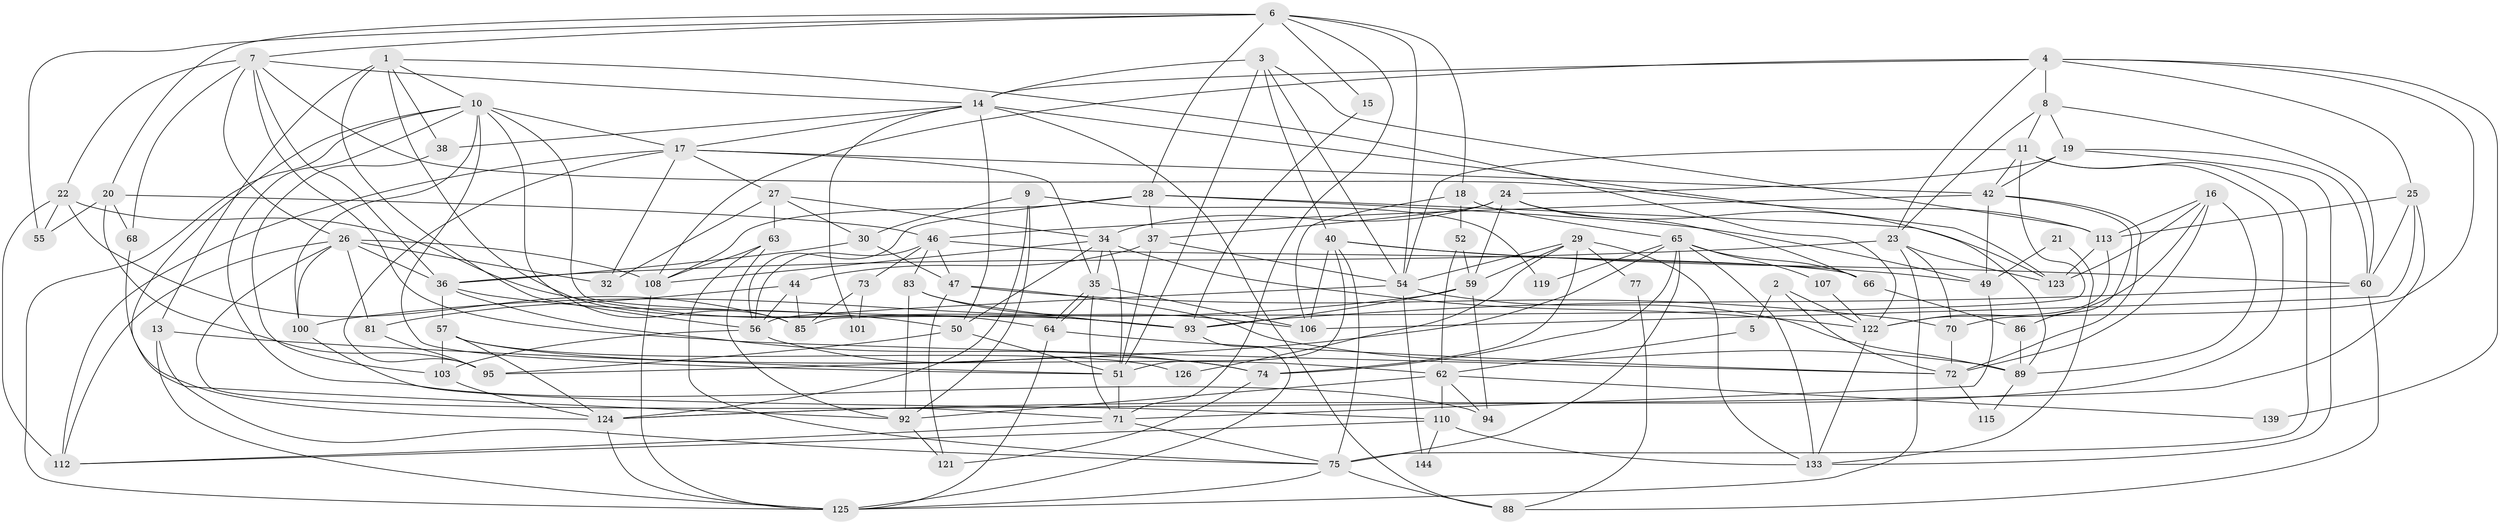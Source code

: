 // Generated by graph-tools (version 1.1) at 2025/23/03/03/25 07:23:56]
// undirected, 93 vertices, 236 edges
graph export_dot {
graph [start="1"]
  node [color=gray90,style=filled];
  1 [super="+12"];
  2;
  3 [super="+84"];
  4 [super="+76"];
  5;
  6 [super="+39"];
  7 [super="+136"];
  8 [super="+79"];
  9 [super="+80"];
  10 [super="+120"];
  11 [super="+61"];
  13 [super="+82"];
  14 [super="+134"];
  15;
  16;
  17 [super="+96"];
  18;
  19 [super="+33"];
  20;
  21;
  22 [super="+138"];
  23 [super="+97"];
  24 [super="+48"];
  25 [super="+41"];
  26 [super="+53"];
  27 [super="+142"];
  28 [super="+31"];
  29 [super="+43"];
  30;
  32;
  34 [super="+105"];
  35 [super="+98"];
  36 [super="+99"];
  37 [super="+87"];
  38;
  40 [super="+135"];
  42 [super="+45"];
  44;
  46 [super="+147"];
  47 [super="+145"];
  49 [super="+132"];
  50 [super="+117"];
  51 [super="+91"];
  52;
  54 [super="+67"];
  55;
  56 [super="+58"];
  57 [super="+128"];
  59 [super="+69"];
  60 [super="+140"];
  62 [super="+127"];
  63;
  64 [super="+116"];
  65 [super="+104"];
  66;
  68;
  70;
  71 [super="+78"];
  72 [super="+114"];
  73;
  74;
  75 [super="+109"];
  77 [super="+118"];
  81;
  83;
  85;
  86 [super="+90"];
  88;
  89 [super="+146"];
  92 [super="+102"];
  93 [super="+111"];
  94;
  95 [super="+141"];
  100;
  101;
  103;
  106 [super="+131"];
  107;
  108;
  110;
  112;
  113 [super="+143"];
  115;
  119;
  121;
  122;
  123 [super="+129"];
  124 [super="+137"];
  125 [super="+130"];
  126;
  133;
  139;
  144;
  1 -- 64;
  1 -- 38;
  1 -- 122;
  1 -- 13;
  1 -- 56;
  1 -- 10;
  2 -- 122;
  2 -- 5;
  2 -- 72;
  3 -- 51;
  3 -- 113;
  3 -- 54;
  3 -- 40;
  3 -- 14;
  4 -- 8;
  4 -- 139;
  4 -- 14;
  4 -- 108;
  4 -- 25;
  4 -- 70;
  4 -- 23;
  5 -- 62;
  6 -- 20;
  6 -- 71;
  6 -- 15;
  6 -- 18;
  6 -- 54;
  6 -- 28;
  6 -- 55;
  6 -- 7;
  7 -- 14;
  7 -- 68;
  7 -- 113;
  7 -- 72;
  7 -- 22;
  7 -- 26;
  7 -- 36;
  8 -- 11;
  8 -- 60;
  8 -- 23;
  8 -- 19;
  9 -- 30;
  9 -- 119;
  9 -- 92;
  9 -- 124;
  10 -- 94;
  10 -- 85;
  10 -- 100;
  10 -- 51;
  10 -- 17;
  10 -- 125;
  10 -- 93;
  10 -- 124;
  11 -- 85;
  11 -- 124;
  11 -- 54;
  11 -- 42;
  11 -- 75;
  13 -- 51;
  13 -- 125;
  13 -- 75;
  14 -- 38;
  14 -- 88;
  14 -- 17;
  14 -- 101;
  14 -- 123;
  14 -- 50;
  15 -- 93;
  16 -- 113;
  16 -- 123;
  16 -- 89;
  16 -- 122;
  16 -- 72;
  17 -- 42;
  17 -- 35;
  17 -- 95;
  17 -- 32;
  17 -- 27;
  17 -- 112;
  18 -- 52;
  18 -- 106;
  18 -- 65;
  19 -- 133;
  19 -- 42;
  19 -- 24;
  19 -- 60;
  20 -- 55;
  20 -- 68;
  20 -- 95;
  20 -- 46;
  21 -- 133;
  21 -- 49;
  22 -- 85;
  22 -- 112;
  22 -- 55;
  22 -- 93;
  23 -- 123;
  23 -- 70;
  23 -- 125;
  23 -- 36;
  24 -- 66;
  24 -- 59;
  24 -- 89;
  24 -- 34 [weight=2];
  24 -- 37;
  25 -- 124;
  25 -- 106;
  25 -- 60;
  25 -- 113;
  26 -- 108;
  26 -- 32;
  26 -- 71;
  26 -- 112;
  26 -- 81;
  26 -- 100;
  26 -- 36;
  27 -- 32;
  27 -- 34;
  27 -- 30;
  27 -- 63;
  28 -- 108;
  28 -- 123 [weight=2];
  28 -- 56;
  28 -- 49;
  28 -- 37;
  29 -- 133;
  29 -- 74;
  29 -- 77 [weight=2];
  29 -- 126;
  29 -- 59;
  29 -- 54;
  30 -- 36;
  30 -- 47;
  34 -- 122;
  34 -- 35;
  34 -- 51;
  34 -- 108;
  34 -- 50;
  35 -- 64;
  35 -- 64;
  35 -- 106;
  35 -- 71;
  36 -- 50;
  36 -- 57;
  36 -- 74;
  37 -- 54;
  37 -- 51;
  37 -- 44;
  38 -- 103;
  40 -- 60;
  40 -- 106;
  40 -- 49;
  40 -- 51;
  40 -- 75;
  42 -- 46;
  42 -- 49;
  42 -- 86;
  42 -- 72;
  44 -- 81;
  44 -- 85;
  44 -- 56;
  46 -- 66;
  46 -- 83;
  46 -- 73;
  46 -- 56;
  46 -- 47;
  47 -- 121;
  47 -- 89;
  47 -- 70;
  49 -- 71;
  50 -- 51;
  50 -- 95;
  51 -- 71;
  52 -- 59;
  52 -- 62;
  54 -- 144;
  54 -- 56;
  54 -- 89;
  56 -- 103;
  56 -- 74;
  57 -- 103;
  57 -- 126;
  57 -- 124;
  57 -- 62;
  59 -- 94;
  59 -- 100;
  59 -- 93;
  60 -- 88;
  60 -- 93;
  62 -- 94;
  62 -- 139;
  62 -- 110;
  62 -- 92;
  63 -- 92;
  63 -- 108;
  63 -- 75;
  64 -- 72;
  64 -- 125;
  65 -- 75;
  65 -- 74;
  65 -- 66;
  65 -- 133;
  65 -- 119;
  65 -- 107;
  65 -- 95;
  66 -- 86;
  68 -- 92;
  70 -- 72;
  71 -- 112;
  71 -- 75;
  72 -- 115;
  73 -- 85;
  73 -- 101;
  74 -- 121;
  75 -- 125;
  75 -- 88;
  77 -- 88;
  81 -- 95;
  83 -- 106;
  83 -- 93;
  83 -- 92;
  86 -- 89;
  89 -- 115;
  92 -- 121;
  93 -- 125;
  100 -- 110;
  103 -- 124;
  107 -- 122;
  108 -- 125;
  110 -- 112;
  110 -- 133;
  110 -- 144;
  113 -- 122;
  113 -- 123;
  122 -- 133;
  124 -- 125;
}
